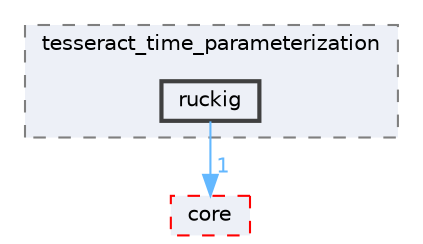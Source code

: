 digraph "tesseract_time_parameterization/ruckig/include/tesseract_time_parameterization/ruckig"
{
 // LATEX_PDF_SIZE
  bgcolor="transparent";
  edge [fontname=Helvetica,fontsize=10,labelfontname=Helvetica,labelfontsize=10];
  node [fontname=Helvetica,fontsize=10,shape=box,height=0.2,width=0.4];
  compound=true
  subgraph clusterdir_ea6f8945823b632d80cef870eb17200d {
    graph [ bgcolor="#edf0f7", pencolor="grey50", label="tesseract_time_parameterization", fontname=Helvetica,fontsize=10 style="filled,dashed", URL="dir_ea6f8945823b632d80cef870eb17200d.html",tooltip=""]
  dir_36ab12f7c7e478775481f206b6727b14 [label="ruckig", fillcolor="#edf0f7", color="grey25", style="filled,bold", URL="dir_36ab12f7c7e478775481f206b6727b14.html",tooltip=""];
  }
  dir_68e56e9c09e14b8e1bac5d9210612b17 [label="core", fillcolor="#edf0f7", color="red", style="filled,dashed", URL="dir_68e56e9c09e14b8e1bac5d9210612b17.html",tooltip=""];
  dir_36ab12f7c7e478775481f206b6727b14->dir_68e56e9c09e14b8e1bac5d9210612b17 [headlabel="1", labeldistance=1.5 headhref="dir_000043_000003.html" color="steelblue1" fontcolor="steelblue1"];
}
